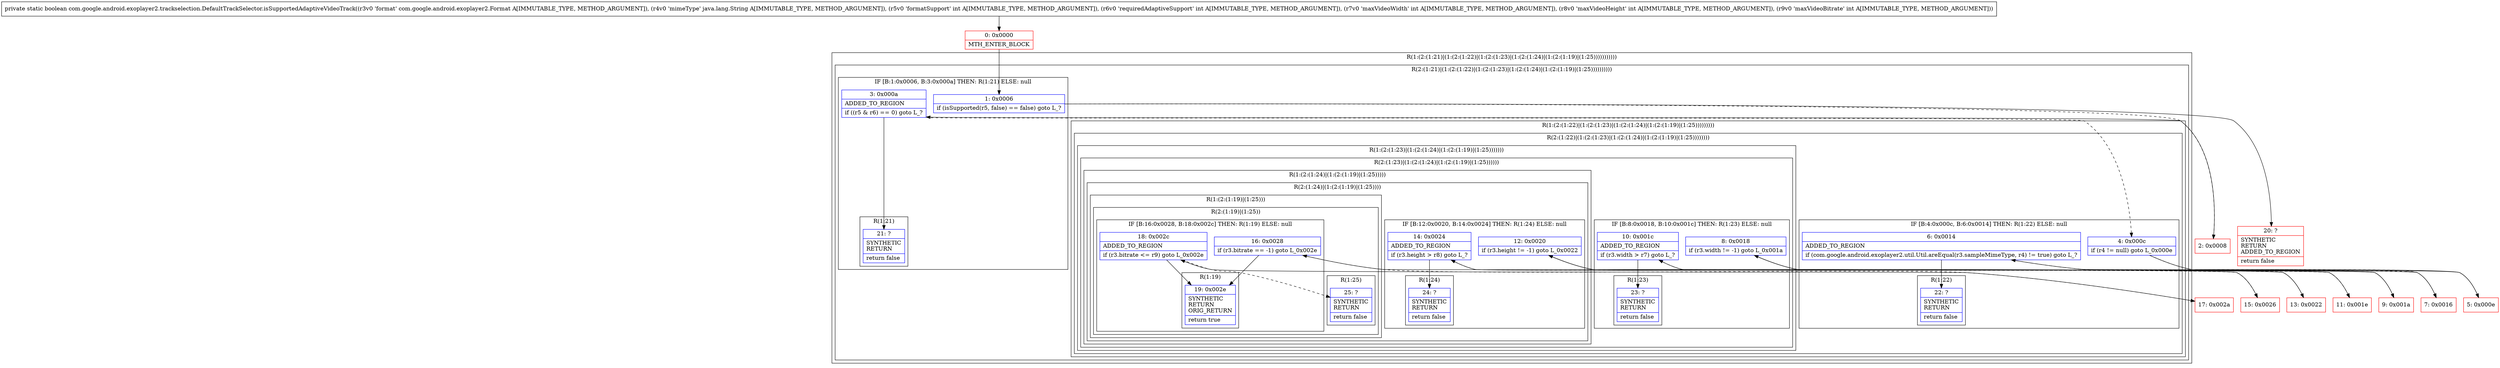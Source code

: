 digraph "CFG forcom.google.android.exoplayer2.trackselection.DefaultTrackSelector.isSupportedAdaptiveVideoTrack(Lcom\/google\/android\/exoplayer2\/Format;Ljava\/lang\/String;IIIII)Z" {
subgraph cluster_Region_1818127569 {
label = "R(1:(2:(1:21)|(1:(2:(1:22)|(1:(2:(1:23)|(1:(2:(1:24)|(1:(2:(1:19)|(1:25)))))))))))";
node [shape=record,color=blue];
subgraph cluster_Region_389788816 {
label = "R(2:(1:21)|(1:(2:(1:22)|(1:(2:(1:23)|(1:(2:(1:24)|(1:(2:(1:19)|(1:25))))))))))";
node [shape=record,color=blue];
subgraph cluster_IfRegion_342070368 {
label = "IF [B:1:0x0006, B:3:0x000a] THEN: R(1:21) ELSE: null";
node [shape=record,color=blue];
Node_1 [shape=record,label="{1\:\ 0x0006|if (isSupported(r5, false) == false) goto L_?\l}"];
Node_3 [shape=record,label="{3\:\ 0x000a|ADDED_TO_REGION\l|if ((r5 & r6) == 0) goto L_?\l}"];
subgraph cluster_Region_131084939 {
label = "R(1:21)";
node [shape=record,color=blue];
Node_21 [shape=record,label="{21\:\ ?|SYNTHETIC\lRETURN\l|return false\l}"];
}
}
subgraph cluster_Region_410517060 {
label = "R(1:(2:(1:22)|(1:(2:(1:23)|(1:(2:(1:24)|(1:(2:(1:19)|(1:25)))))))))";
node [shape=record,color=blue];
subgraph cluster_Region_1377982190 {
label = "R(2:(1:22)|(1:(2:(1:23)|(1:(2:(1:24)|(1:(2:(1:19)|(1:25))))))))";
node [shape=record,color=blue];
subgraph cluster_IfRegion_1525291102 {
label = "IF [B:4:0x000c, B:6:0x0014] THEN: R(1:22) ELSE: null";
node [shape=record,color=blue];
Node_4 [shape=record,label="{4\:\ 0x000c|if (r4 != null) goto L_0x000e\l}"];
Node_6 [shape=record,label="{6\:\ 0x0014|ADDED_TO_REGION\l|if (com.google.android.exoplayer2.util.Util.areEqual(r3.sampleMimeType, r4) != true) goto L_?\l}"];
subgraph cluster_Region_1554525666 {
label = "R(1:22)";
node [shape=record,color=blue];
Node_22 [shape=record,label="{22\:\ ?|SYNTHETIC\lRETURN\l|return false\l}"];
}
}
subgraph cluster_Region_2072669677 {
label = "R(1:(2:(1:23)|(1:(2:(1:24)|(1:(2:(1:19)|(1:25)))))))";
node [shape=record,color=blue];
subgraph cluster_Region_1004523860 {
label = "R(2:(1:23)|(1:(2:(1:24)|(1:(2:(1:19)|(1:25))))))";
node [shape=record,color=blue];
subgraph cluster_IfRegion_830277273 {
label = "IF [B:8:0x0018, B:10:0x001c] THEN: R(1:23) ELSE: null";
node [shape=record,color=blue];
Node_8 [shape=record,label="{8\:\ 0x0018|if (r3.width != \-1) goto L_0x001a\l}"];
Node_10 [shape=record,label="{10\:\ 0x001c|ADDED_TO_REGION\l|if (r3.width \> r7) goto L_?\l}"];
subgraph cluster_Region_740817513 {
label = "R(1:23)";
node [shape=record,color=blue];
Node_23 [shape=record,label="{23\:\ ?|SYNTHETIC\lRETURN\l|return false\l}"];
}
}
subgraph cluster_Region_82448133 {
label = "R(1:(2:(1:24)|(1:(2:(1:19)|(1:25)))))";
node [shape=record,color=blue];
subgraph cluster_Region_1106918333 {
label = "R(2:(1:24)|(1:(2:(1:19)|(1:25))))";
node [shape=record,color=blue];
subgraph cluster_IfRegion_409642197 {
label = "IF [B:12:0x0020, B:14:0x0024] THEN: R(1:24) ELSE: null";
node [shape=record,color=blue];
Node_12 [shape=record,label="{12\:\ 0x0020|if (r3.height != \-1) goto L_0x0022\l}"];
Node_14 [shape=record,label="{14\:\ 0x0024|ADDED_TO_REGION\l|if (r3.height \> r8) goto L_?\l}"];
subgraph cluster_Region_185458947 {
label = "R(1:24)";
node [shape=record,color=blue];
Node_24 [shape=record,label="{24\:\ ?|SYNTHETIC\lRETURN\l|return false\l}"];
}
}
subgraph cluster_Region_1598768448 {
label = "R(1:(2:(1:19)|(1:25)))";
node [shape=record,color=blue];
subgraph cluster_Region_1333574343 {
label = "R(2:(1:19)|(1:25))";
node [shape=record,color=blue];
subgraph cluster_IfRegion_41808881 {
label = "IF [B:16:0x0028, B:18:0x002c] THEN: R(1:19) ELSE: null";
node [shape=record,color=blue];
Node_16 [shape=record,label="{16\:\ 0x0028|if (r3.bitrate == \-1) goto L_0x002e\l}"];
Node_18 [shape=record,label="{18\:\ 0x002c|ADDED_TO_REGION\l|if (r3.bitrate \<= r9) goto L_0x002e\l}"];
subgraph cluster_Region_1721503556 {
label = "R(1:19)";
node [shape=record,color=blue];
Node_19 [shape=record,label="{19\:\ 0x002e|SYNTHETIC\lRETURN\lORIG_RETURN\l|return true\l}"];
}
}
subgraph cluster_Region_1677211538 {
label = "R(1:25)";
node [shape=record,color=blue];
Node_25 [shape=record,label="{25\:\ ?|SYNTHETIC\lRETURN\l|return false\l}"];
}
}
}
}
}
}
}
}
}
}
}
Node_0 [shape=record,color=red,label="{0\:\ 0x0000|MTH_ENTER_BLOCK\l}"];
Node_2 [shape=record,color=red,label="{2\:\ 0x0008}"];
Node_5 [shape=record,color=red,label="{5\:\ 0x000e}"];
Node_7 [shape=record,color=red,label="{7\:\ 0x0016}"];
Node_9 [shape=record,color=red,label="{9\:\ 0x001a}"];
Node_11 [shape=record,color=red,label="{11\:\ 0x001e}"];
Node_13 [shape=record,color=red,label="{13\:\ 0x0022}"];
Node_15 [shape=record,color=red,label="{15\:\ 0x0026}"];
Node_17 [shape=record,color=red,label="{17\:\ 0x002a}"];
Node_20 [shape=record,color=red,label="{20\:\ ?|SYNTHETIC\lRETURN\lADDED_TO_REGION\l|return false\l}"];
MethodNode[shape=record,label="{private static boolean com.google.android.exoplayer2.trackselection.DefaultTrackSelector.isSupportedAdaptiveVideoTrack((r3v0 'format' com.google.android.exoplayer2.Format A[IMMUTABLE_TYPE, METHOD_ARGUMENT]), (r4v0 'mimeType' java.lang.String A[IMMUTABLE_TYPE, METHOD_ARGUMENT]), (r5v0 'formatSupport' int A[IMMUTABLE_TYPE, METHOD_ARGUMENT]), (r6v0 'requiredAdaptiveSupport' int A[IMMUTABLE_TYPE, METHOD_ARGUMENT]), (r7v0 'maxVideoWidth' int A[IMMUTABLE_TYPE, METHOD_ARGUMENT]), (r8v0 'maxVideoHeight' int A[IMMUTABLE_TYPE, METHOD_ARGUMENT]), (r9v0 'maxVideoBitrate' int A[IMMUTABLE_TYPE, METHOD_ARGUMENT])) }"];
MethodNode -> Node_0;
Node_1 -> Node_2[style=dashed];
Node_1 -> Node_20;
Node_3 -> Node_4[style=dashed];
Node_3 -> Node_21;
Node_4 -> Node_5;
Node_4 -> Node_7[style=dashed];
Node_6 -> Node_7[style=dashed];
Node_6 -> Node_22;
Node_8 -> Node_9;
Node_8 -> Node_11[style=dashed];
Node_10 -> Node_11[style=dashed];
Node_10 -> Node_23;
Node_12 -> Node_13;
Node_12 -> Node_15[style=dashed];
Node_14 -> Node_15[style=dashed];
Node_14 -> Node_24;
Node_16 -> Node_17[style=dashed];
Node_16 -> Node_19;
Node_18 -> Node_19;
Node_18 -> Node_25[style=dashed];
Node_0 -> Node_1;
Node_2 -> Node_3;
Node_5 -> Node_6;
Node_7 -> Node_8;
Node_9 -> Node_10;
Node_11 -> Node_12;
Node_13 -> Node_14;
Node_15 -> Node_16;
Node_17 -> Node_18;
}

